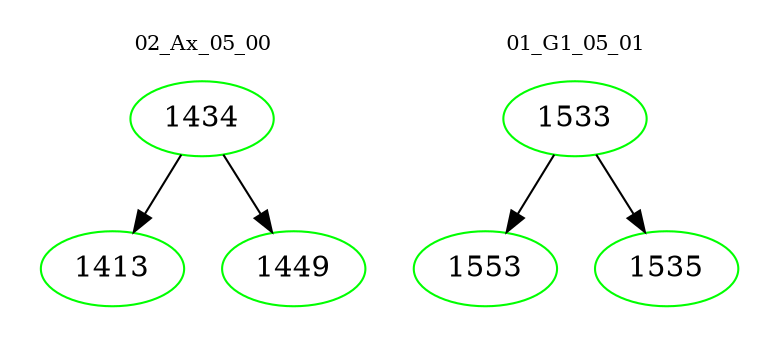digraph{
subgraph cluster_0 {
color = white
label = "02_Ax_05_00";
fontsize=10;
T0_1434 [label="1434", color="green"]
T0_1434 -> T0_1413 [color="black"]
T0_1413 [label="1413", color="green"]
T0_1434 -> T0_1449 [color="black"]
T0_1449 [label="1449", color="green"]
}
subgraph cluster_1 {
color = white
label = "01_G1_05_01";
fontsize=10;
T1_1533 [label="1533", color="green"]
T1_1533 -> T1_1553 [color="black"]
T1_1553 [label="1553", color="green"]
T1_1533 -> T1_1535 [color="black"]
T1_1535 [label="1535", color="green"]
}
}
